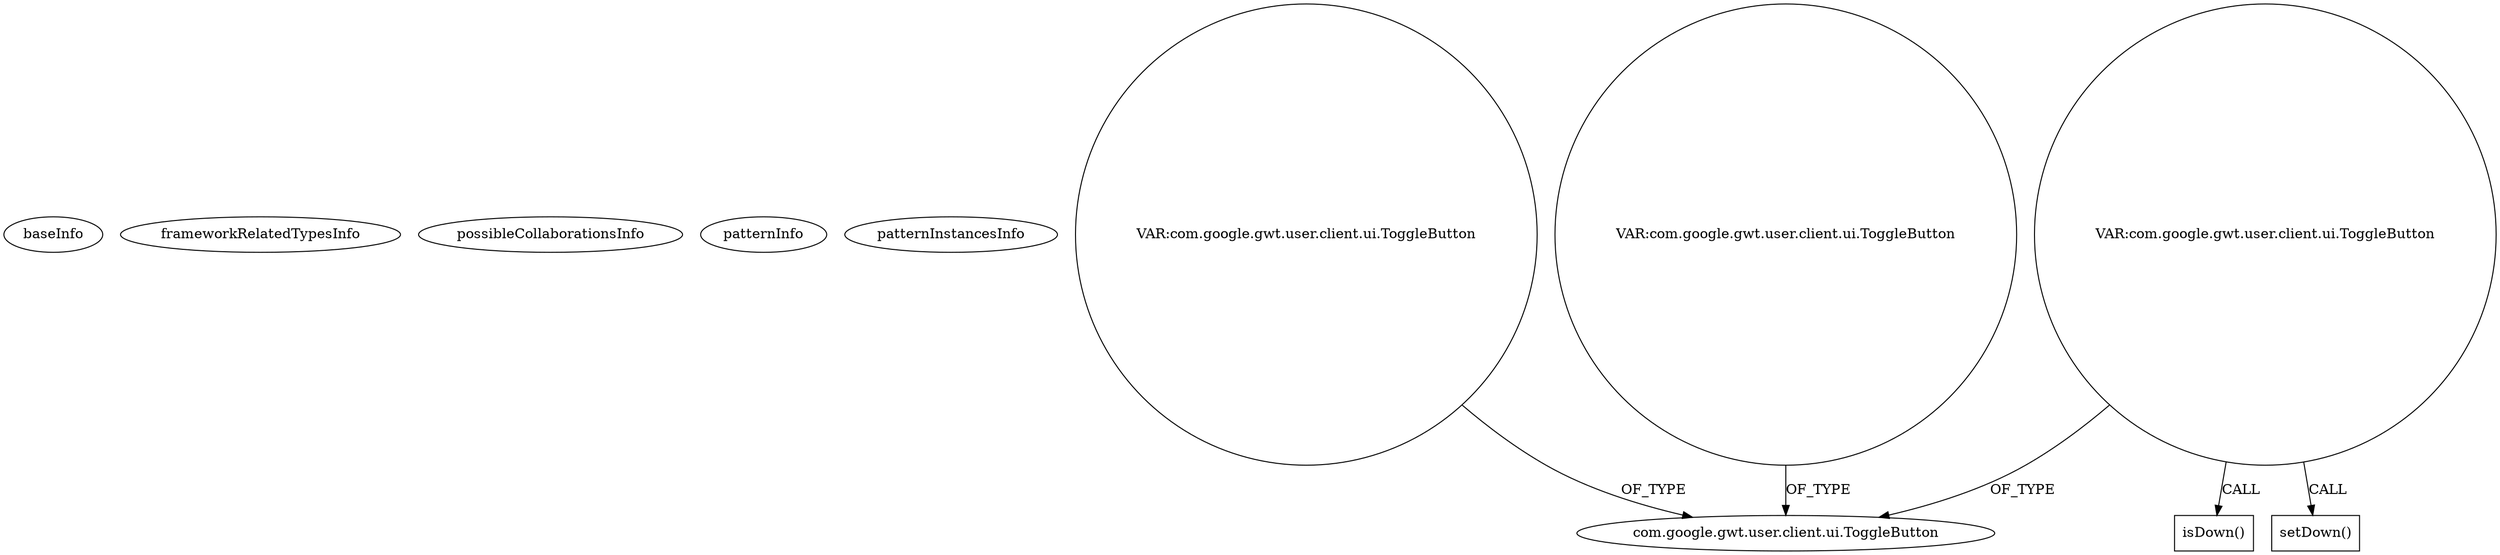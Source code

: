 digraph {
baseInfo[graphId=1047,category="pattern",isAnonymous=false,possibleRelation=false]
frameworkRelatedTypesInfo[]
possibleCollaborationsInfo[]
patternInfo[frequency=6.0,patternRootClient=null]
patternInstancesInfo[0="daonb-obudget~/daonb-obudget/obudget-master/src/client/src/org/obudget/client/PieCharter.java~void PieCharter(client.src.org.obudget.client.Application,boolean,java.lang.Integer,java.lang.Integer)~1167",1="daonb-obudget~/daonb-obudget/obudget-master/src/client/src/org/obudget/client/TimeLineCharter.java~void TimeLineCharter(client.src.org.obudget.client.Application,boolean,java.lang.Integer,java.lang.Integer)~1144"]
9[label="com.google.gwt.user.client.ui.ToggleButton",vertexType="FRAMEWORK_CLASS_TYPE",isFrameworkType=false]
13[label="VAR:com.google.gwt.user.client.ui.ToggleButton",vertexType="VARIABLE_EXPRESION",isFrameworkType=false,shape=circle]
10[label="VAR:com.google.gwt.user.client.ui.ToggleButton",vertexType="VARIABLE_EXPRESION",isFrameworkType=false,shape=circle]
7[label="VAR:com.google.gwt.user.client.ui.ToggleButton",vertexType="VARIABLE_EXPRESION",isFrameworkType=false,shape=circle]
8[label="isDown()",vertexType="INSIDE_CALL",isFrameworkType=false,shape=box]
17[label="setDown()",vertexType="INSIDE_CALL",isFrameworkType=false,shape=box]
13->9[label="OF_TYPE"]
7->8[label="CALL"]
10->9[label="OF_TYPE"]
7->17[label="CALL"]
7->9[label="OF_TYPE"]
}
